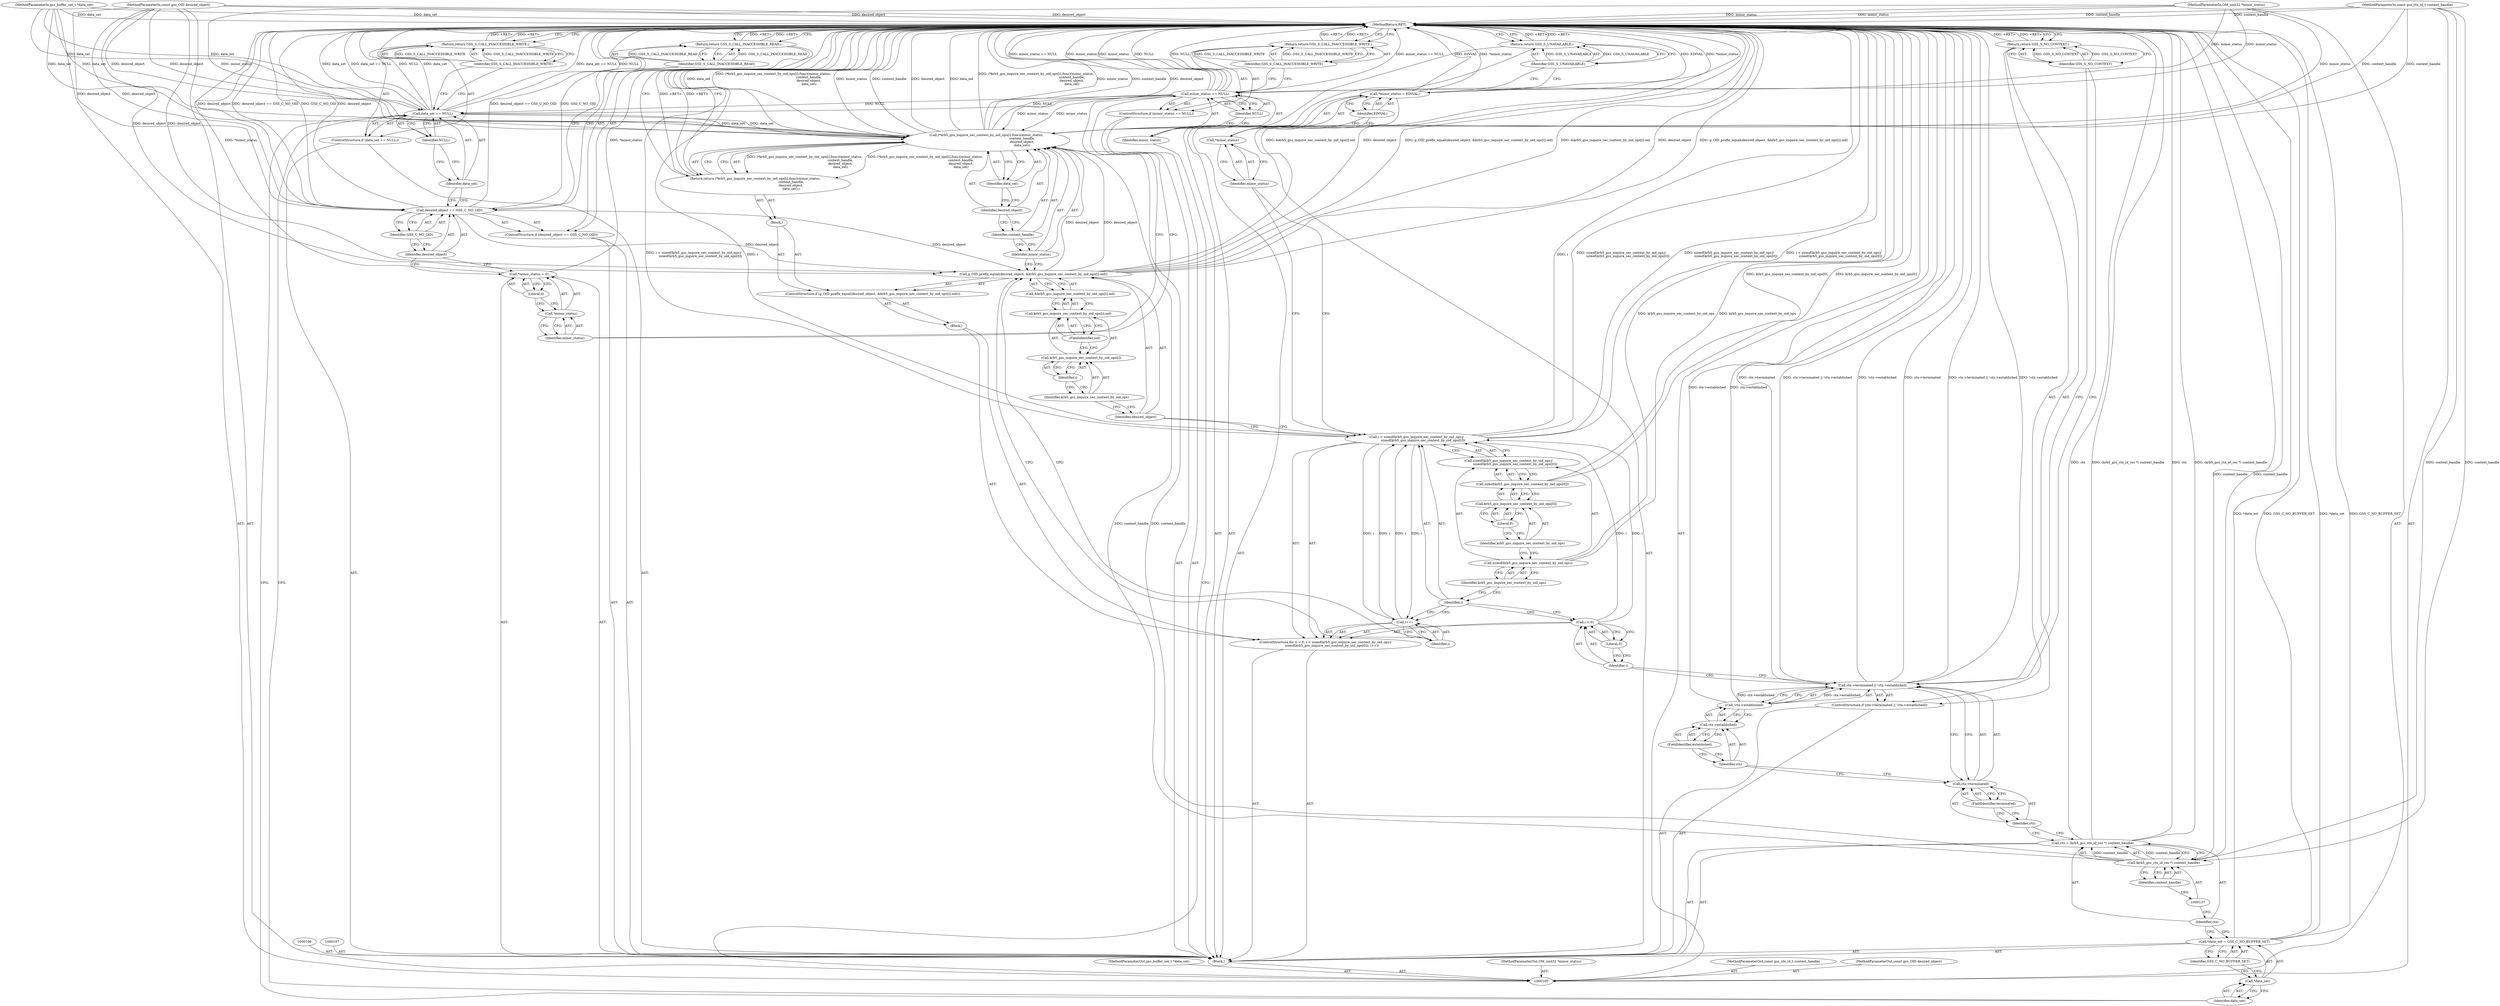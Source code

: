digraph "0_krb5_82dc33da50338ac84c7b4102dc6513d897d0506a_1" {
"1000188" [label="(MethodReturn,RET)"];
"1000101" [label="(MethodParameterIn,OM_uint32 *minor_status)"];
"1000276" [label="(MethodParameterOut,OM_uint32 *minor_status)"];
"1000113" [label="(Identifier,GSS_S_CALL_INACCESSIBLE_WRITE)"];
"1000112" [label="(Return,return GSS_S_CALL_INACCESSIBLE_WRITE;)"];
"1000117" [label="(Literal,0)"];
"1000114" [label="(Call,*minor_status = 0)"];
"1000115" [label="(Call,*minor_status)"];
"1000116" [label="(Identifier,minor_status)"];
"1000121" [label="(Identifier,GSS_C_NO_OID)"];
"1000118" [label="(ControlStructure,if (desired_object == GSS_C_NO_OID))"];
"1000119" [label="(Call,desired_object == GSS_C_NO_OID)"];
"1000120" [label="(Identifier,desired_object)"];
"1000123" [label="(Identifier,GSS_S_CALL_INACCESSIBLE_READ)"];
"1000122" [label="(Return,return GSS_S_CALL_INACCESSIBLE_READ;)"];
"1000127" [label="(Identifier,NULL)"];
"1000124" [label="(ControlStructure,if (data_set == NULL))"];
"1000125" [label="(Call,data_set == NULL)"];
"1000126" [label="(Identifier,data_set)"];
"1000129" [label="(Identifier,GSS_S_CALL_INACCESSIBLE_WRITE)"];
"1000128" [label="(Return,return GSS_S_CALL_INACCESSIBLE_WRITE;)"];
"1000102" [label="(MethodParameterIn,const gss_ctx_id_t context_handle)"];
"1000277" [label="(MethodParameterOut,const gss_ctx_id_t context_handle)"];
"1000133" [label="(Identifier,GSS_C_NO_BUFFER_SET)"];
"1000130" [label="(Call,*data_set = GSS_C_NO_BUFFER_SET)"];
"1000131" [label="(Call,*data_set)"];
"1000132" [label="(Identifier,data_set)"];
"1000136" [label="(Call,(krb5_gss_ctx_id_rec *) context_handle)"];
"1000138" [label="(Identifier,context_handle)"];
"1000134" [label="(Call,ctx = (krb5_gss_ctx_id_rec *) context_handle)"];
"1000135" [label="(Identifier,ctx)"];
"1000143" [label="(FieldIdentifier,terminated)"];
"1000144" [label="(Call,!ctx->established)"];
"1000145" [label="(Call,ctx->established)"];
"1000146" [label="(Identifier,ctx)"];
"1000147" [label="(FieldIdentifier,established)"];
"1000139" [label="(ControlStructure,if (ctx->terminated || !ctx->established))"];
"1000140" [label="(Call,ctx->terminated || !ctx->established)"];
"1000141" [label="(Call,ctx->terminated)"];
"1000142" [label="(Identifier,ctx)"];
"1000149" [label="(Identifier,GSS_S_NO_CONTEXT)"];
"1000148" [label="(Return,return GSS_S_NO_CONTEXT;)"];
"1000151" [label="(Call,i = 0)"];
"1000152" [label="(Identifier,i)"];
"1000153" [label="(Literal,0)"];
"1000154" [label="(Call,i < sizeof(krb5_gss_inquire_sec_context_by_oid_ops)/\n             sizeof(krb5_gss_inquire_sec_context_by_oid_ops[0]))"];
"1000155" [label="(Identifier,i)"];
"1000156" [label="(Call,sizeof(krb5_gss_inquire_sec_context_by_oid_ops)/\n             sizeof(krb5_gss_inquire_sec_context_by_oid_ops[0]))"];
"1000157" [label="(Call,sizeof(krb5_gss_inquire_sec_context_by_oid_ops))"];
"1000158" [label="(Identifier,krb5_gss_inquire_sec_context_by_oid_ops)"];
"1000150" [label="(ControlStructure,for (i = 0; i < sizeof(krb5_gss_inquire_sec_context_by_oid_ops)/\n             sizeof(krb5_gss_inquire_sec_context_by_oid_ops[0]); i++))"];
"1000159" [label="(Call,sizeof(krb5_gss_inquire_sec_context_by_oid_ops[0]))"];
"1000160" [label="(Call,krb5_gss_inquire_sec_context_by_oid_ops[0])"];
"1000161" [label="(Identifier,krb5_gss_inquire_sec_context_by_oid_ops)"];
"1000162" [label="(Literal,0)"];
"1000163" [label="(Call,i++)"];
"1000164" [label="(Identifier,i)"];
"1000165" [label="(Block,)"];
"1000167" [label="(Call,g_OID_prefix_equal(desired_object, &krb5_gss_inquire_sec_context_by_oid_ops[i].oid))"];
"1000168" [label="(Identifier,desired_object)"];
"1000169" [label="(Call,&krb5_gss_inquire_sec_context_by_oid_ops[i].oid)"];
"1000170" [label="(Call,krb5_gss_inquire_sec_context_by_oid_ops[i].oid)"];
"1000171" [label="(Call,krb5_gss_inquire_sec_context_by_oid_ops[i])"];
"1000172" [label="(Identifier,krb5_gss_inquire_sec_context_by_oid_ops)"];
"1000166" [label="(ControlStructure,if (g_OID_prefix_equal(desired_object, &krb5_gss_inquire_sec_context_by_oid_ops[i].oid)))"];
"1000173" [label="(Identifier,i)"];
"1000174" [label="(FieldIdentifier,oid)"];
"1000175" [label="(Block,)"];
"1000103" [label="(MethodParameterIn,const gss_OID desired_object)"];
"1000278" [label="(MethodParameterOut,const gss_OID desired_object)"];
"1000176" [label="(Return,return (*krb5_gss_inquire_sec_context_by_oid_ops[i].func)(minor_status,\n                                                                      context_handle,\n                                                                      desired_object,\n                                                                      data_set);)"];
"1000177" [label="(Call,(*krb5_gss_inquire_sec_context_by_oid_ops[i].func)(minor_status,\n                                                                      context_handle,\n                                                                      desired_object,\n                                                                      data_set))"];
"1000178" [label="(Identifier,minor_status)"];
"1000179" [label="(Identifier,context_handle)"];
"1000180" [label="(Identifier,desired_object)"];
"1000181" [label="(Identifier,data_set)"];
"1000185" [label="(Identifier,EINVAL)"];
"1000182" [label="(Call,*minor_status = EINVAL)"];
"1000183" [label="(Call,*minor_status)"];
"1000184" [label="(Identifier,minor_status)"];
"1000187" [label="(Identifier,GSS_S_UNAVAILABLE)"];
"1000186" [label="(Return,return GSS_S_UNAVAILABLE;)"];
"1000104" [label="(MethodParameterIn,gss_buffer_set_t *data_set)"];
"1000279" [label="(MethodParameterOut,gss_buffer_set_t *data_set)"];
"1000105" [label="(Block,)"];
"1000111" [label="(Identifier,NULL)"];
"1000108" [label="(ControlStructure,if (minor_status == NULL))"];
"1000109" [label="(Call,minor_status == NULL)"];
"1000110" [label="(Identifier,minor_status)"];
"1000188" -> "1000100"  [label="AST: "];
"1000188" -> "1000112"  [label="CFG: "];
"1000188" -> "1000122"  [label="CFG: "];
"1000188" -> "1000128"  [label="CFG: "];
"1000188" -> "1000148"  [label="CFG: "];
"1000188" -> "1000176"  [label="CFG: "];
"1000188" -> "1000186"  [label="CFG: "];
"1000125" -> "1000188"  [label="DDG: data_set == NULL"];
"1000125" -> "1000188"  [label="DDG: NULL"];
"1000125" -> "1000188"  [label="DDG: data_set"];
"1000182" -> "1000188"  [label="DDG: EINVAL"];
"1000182" -> "1000188"  [label="DDG: *minor_status"];
"1000167" -> "1000188"  [label="DDG: &krb5_gss_inquire_sec_context_by_oid_ops[i].oid"];
"1000167" -> "1000188"  [label="DDG: desired_object"];
"1000167" -> "1000188"  [label="DDG: g_OID_prefix_equal(desired_object, &krb5_gss_inquire_sec_context_by_oid_ops[i].oid)"];
"1000140" -> "1000188"  [label="DDG: ctx->terminated"];
"1000140" -> "1000188"  [label="DDG: ctx->terminated || !ctx->established"];
"1000140" -> "1000188"  [label="DDG: !ctx->established"];
"1000177" -> "1000188"  [label="DDG: data_set"];
"1000177" -> "1000188"  [label="DDG: (*krb5_gss_inquire_sec_context_by_oid_ops[i].func)(minor_status,\n                                                                      context_handle,\n                                                                      desired_object,\n                                                                      data_set)"];
"1000177" -> "1000188"  [label="DDG: minor_status"];
"1000177" -> "1000188"  [label="DDG: context_handle"];
"1000177" -> "1000188"  [label="DDG: desired_object"];
"1000154" -> "1000188"  [label="DDG: i < sizeof(krb5_gss_inquire_sec_context_by_oid_ops)/\n             sizeof(krb5_gss_inquire_sec_context_by_oid_ops[0])"];
"1000154" -> "1000188"  [label="DDG: i"];
"1000154" -> "1000188"  [label="DDG: sizeof(krb5_gss_inquire_sec_context_by_oid_ops)/\n             sizeof(krb5_gss_inquire_sec_context_by_oid_ops[0])"];
"1000119" -> "1000188"  [label="DDG: desired_object == GSS_C_NO_OID"];
"1000119" -> "1000188"  [label="DDG: GSS_C_NO_OID"];
"1000119" -> "1000188"  [label="DDG: desired_object"];
"1000109" -> "1000188"  [label="DDG: minor_status == NULL"];
"1000109" -> "1000188"  [label="DDG: minor_status"];
"1000109" -> "1000188"  [label="DDG: NULL"];
"1000130" -> "1000188"  [label="DDG: *data_set"];
"1000130" -> "1000188"  [label="DDG: GSS_C_NO_BUFFER_SET"];
"1000104" -> "1000188"  [label="DDG: data_set"];
"1000159" -> "1000188"  [label="DDG: krb5_gss_inquire_sec_context_by_oid_ops[0]"];
"1000157" -> "1000188"  [label="DDG: krb5_gss_inquire_sec_context_by_oid_ops"];
"1000103" -> "1000188"  [label="DDG: desired_object"];
"1000114" -> "1000188"  [label="DDG: *minor_status"];
"1000102" -> "1000188"  [label="DDG: context_handle"];
"1000134" -> "1000188"  [label="DDG: ctx"];
"1000134" -> "1000188"  [label="DDG: (krb5_gss_ctx_id_rec *) context_handle"];
"1000101" -> "1000188"  [label="DDG: minor_status"];
"1000144" -> "1000188"  [label="DDG: ctx->established"];
"1000136" -> "1000188"  [label="DDG: context_handle"];
"1000122" -> "1000188"  [label="DDG: <RET>"];
"1000148" -> "1000188"  [label="DDG: <RET>"];
"1000186" -> "1000188"  [label="DDG: <RET>"];
"1000112" -> "1000188"  [label="DDG: <RET>"];
"1000128" -> "1000188"  [label="DDG: <RET>"];
"1000176" -> "1000188"  [label="DDG: <RET>"];
"1000101" -> "1000100"  [label="AST: "];
"1000101" -> "1000188"  [label="DDG: minor_status"];
"1000101" -> "1000109"  [label="DDG: minor_status"];
"1000101" -> "1000177"  [label="DDG: minor_status"];
"1000276" -> "1000100"  [label="AST: "];
"1000113" -> "1000112"  [label="AST: "];
"1000113" -> "1000109"  [label="CFG: "];
"1000112" -> "1000113"  [label="CFG: "];
"1000113" -> "1000112"  [label="DDG: GSS_S_CALL_INACCESSIBLE_WRITE"];
"1000112" -> "1000108"  [label="AST: "];
"1000112" -> "1000113"  [label="CFG: "];
"1000113" -> "1000112"  [label="AST: "];
"1000188" -> "1000112"  [label="CFG: "];
"1000112" -> "1000188"  [label="DDG: <RET>"];
"1000113" -> "1000112"  [label="DDG: GSS_S_CALL_INACCESSIBLE_WRITE"];
"1000117" -> "1000114"  [label="AST: "];
"1000117" -> "1000115"  [label="CFG: "];
"1000114" -> "1000117"  [label="CFG: "];
"1000114" -> "1000105"  [label="AST: "];
"1000114" -> "1000117"  [label="CFG: "];
"1000115" -> "1000114"  [label="AST: "];
"1000117" -> "1000114"  [label="AST: "];
"1000120" -> "1000114"  [label="CFG: "];
"1000114" -> "1000188"  [label="DDG: *minor_status"];
"1000115" -> "1000114"  [label="AST: "];
"1000115" -> "1000116"  [label="CFG: "];
"1000116" -> "1000115"  [label="AST: "];
"1000117" -> "1000115"  [label="CFG: "];
"1000116" -> "1000115"  [label="AST: "];
"1000116" -> "1000109"  [label="CFG: "];
"1000115" -> "1000116"  [label="CFG: "];
"1000121" -> "1000119"  [label="AST: "];
"1000121" -> "1000120"  [label="CFG: "];
"1000119" -> "1000121"  [label="CFG: "];
"1000118" -> "1000105"  [label="AST: "];
"1000119" -> "1000118"  [label="AST: "];
"1000122" -> "1000118"  [label="AST: "];
"1000119" -> "1000118"  [label="AST: "];
"1000119" -> "1000121"  [label="CFG: "];
"1000120" -> "1000119"  [label="AST: "];
"1000121" -> "1000119"  [label="AST: "];
"1000123" -> "1000119"  [label="CFG: "];
"1000126" -> "1000119"  [label="CFG: "];
"1000119" -> "1000188"  [label="DDG: desired_object == GSS_C_NO_OID"];
"1000119" -> "1000188"  [label="DDG: GSS_C_NO_OID"];
"1000119" -> "1000188"  [label="DDG: desired_object"];
"1000103" -> "1000119"  [label="DDG: desired_object"];
"1000119" -> "1000167"  [label="DDG: desired_object"];
"1000120" -> "1000119"  [label="AST: "];
"1000120" -> "1000114"  [label="CFG: "];
"1000121" -> "1000120"  [label="CFG: "];
"1000123" -> "1000122"  [label="AST: "];
"1000123" -> "1000119"  [label="CFG: "];
"1000122" -> "1000123"  [label="CFG: "];
"1000123" -> "1000122"  [label="DDG: GSS_S_CALL_INACCESSIBLE_READ"];
"1000122" -> "1000118"  [label="AST: "];
"1000122" -> "1000123"  [label="CFG: "];
"1000123" -> "1000122"  [label="AST: "];
"1000188" -> "1000122"  [label="CFG: "];
"1000122" -> "1000188"  [label="DDG: <RET>"];
"1000123" -> "1000122"  [label="DDG: GSS_S_CALL_INACCESSIBLE_READ"];
"1000127" -> "1000125"  [label="AST: "];
"1000127" -> "1000126"  [label="CFG: "];
"1000125" -> "1000127"  [label="CFG: "];
"1000124" -> "1000105"  [label="AST: "];
"1000125" -> "1000124"  [label="AST: "];
"1000128" -> "1000124"  [label="AST: "];
"1000125" -> "1000124"  [label="AST: "];
"1000125" -> "1000127"  [label="CFG: "];
"1000126" -> "1000125"  [label="AST: "];
"1000127" -> "1000125"  [label="AST: "];
"1000129" -> "1000125"  [label="CFG: "];
"1000132" -> "1000125"  [label="CFG: "];
"1000125" -> "1000188"  [label="DDG: data_set == NULL"];
"1000125" -> "1000188"  [label="DDG: NULL"];
"1000125" -> "1000188"  [label="DDG: data_set"];
"1000104" -> "1000125"  [label="DDG: data_set"];
"1000109" -> "1000125"  [label="DDG: NULL"];
"1000125" -> "1000177"  [label="DDG: data_set"];
"1000126" -> "1000125"  [label="AST: "];
"1000126" -> "1000119"  [label="CFG: "];
"1000127" -> "1000126"  [label="CFG: "];
"1000129" -> "1000128"  [label="AST: "];
"1000129" -> "1000125"  [label="CFG: "];
"1000128" -> "1000129"  [label="CFG: "];
"1000129" -> "1000128"  [label="DDG: GSS_S_CALL_INACCESSIBLE_WRITE"];
"1000128" -> "1000124"  [label="AST: "];
"1000128" -> "1000129"  [label="CFG: "];
"1000129" -> "1000128"  [label="AST: "];
"1000188" -> "1000128"  [label="CFG: "];
"1000128" -> "1000188"  [label="DDG: <RET>"];
"1000129" -> "1000128"  [label="DDG: GSS_S_CALL_INACCESSIBLE_WRITE"];
"1000102" -> "1000100"  [label="AST: "];
"1000102" -> "1000188"  [label="DDG: context_handle"];
"1000102" -> "1000136"  [label="DDG: context_handle"];
"1000102" -> "1000177"  [label="DDG: context_handle"];
"1000277" -> "1000100"  [label="AST: "];
"1000133" -> "1000130"  [label="AST: "];
"1000133" -> "1000131"  [label="CFG: "];
"1000130" -> "1000133"  [label="CFG: "];
"1000130" -> "1000105"  [label="AST: "];
"1000130" -> "1000133"  [label="CFG: "];
"1000131" -> "1000130"  [label="AST: "];
"1000133" -> "1000130"  [label="AST: "];
"1000135" -> "1000130"  [label="CFG: "];
"1000130" -> "1000188"  [label="DDG: *data_set"];
"1000130" -> "1000188"  [label="DDG: GSS_C_NO_BUFFER_SET"];
"1000131" -> "1000130"  [label="AST: "];
"1000131" -> "1000132"  [label="CFG: "];
"1000132" -> "1000131"  [label="AST: "];
"1000133" -> "1000131"  [label="CFG: "];
"1000132" -> "1000131"  [label="AST: "];
"1000132" -> "1000125"  [label="CFG: "];
"1000131" -> "1000132"  [label="CFG: "];
"1000136" -> "1000134"  [label="AST: "];
"1000136" -> "1000138"  [label="CFG: "];
"1000137" -> "1000136"  [label="AST: "];
"1000138" -> "1000136"  [label="AST: "];
"1000134" -> "1000136"  [label="CFG: "];
"1000136" -> "1000188"  [label="DDG: context_handle"];
"1000136" -> "1000134"  [label="DDG: context_handle"];
"1000102" -> "1000136"  [label="DDG: context_handle"];
"1000136" -> "1000177"  [label="DDG: context_handle"];
"1000138" -> "1000136"  [label="AST: "];
"1000138" -> "1000137"  [label="CFG: "];
"1000136" -> "1000138"  [label="CFG: "];
"1000134" -> "1000105"  [label="AST: "];
"1000134" -> "1000136"  [label="CFG: "];
"1000135" -> "1000134"  [label="AST: "];
"1000136" -> "1000134"  [label="AST: "];
"1000142" -> "1000134"  [label="CFG: "];
"1000134" -> "1000188"  [label="DDG: ctx"];
"1000134" -> "1000188"  [label="DDG: (krb5_gss_ctx_id_rec *) context_handle"];
"1000136" -> "1000134"  [label="DDG: context_handle"];
"1000135" -> "1000134"  [label="AST: "];
"1000135" -> "1000130"  [label="CFG: "];
"1000137" -> "1000135"  [label="CFG: "];
"1000143" -> "1000141"  [label="AST: "];
"1000143" -> "1000142"  [label="CFG: "];
"1000141" -> "1000143"  [label="CFG: "];
"1000144" -> "1000140"  [label="AST: "];
"1000144" -> "1000145"  [label="CFG: "];
"1000145" -> "1000144"  [label="AST: "];
"1000140" -> "1000144"  [label="CFG: "];
"1000144" -> "1000188"  [label="DDG: ctx->established"];
"1000144" -> "1000140"  [label="DDG: ctx->established"];
"1000145" -> "1000144"  [label="AST: "];
"1000145" -> "1000147"  [label="CFG: "];
"1000146" -> "1000145"  [label="AST: "];
"1000147" -> "1000145"  [label="AST: "];
"1000144" -> "1000145"  [label="CFG: "];
"1000146" -> "1000145"  [label="AST: "];
"1000146" -> "1000141"  [label="CFG: "];
"1000147" -> "1000146"  [label="CFG: "];
"1000147" -> "1000145"  [label="AST: "];
"1000147" -> "1000146"  [label="CFG: "];
"1000145" -> "1000147"  [label="CFG: "];
"1000139" -> "1000105"  [label="AST: "];
"1000140" -> "1000139"  [label="AST: "];
"1000148" -> "1000139"  [label="AST: "];
"1000140" -> "1000139"  [label="AST: "];
"1000140" -> "1000141"  [label="CFG: "];
"1000140" -> "1000144"  [label="CFG: "];
"1000141" -> "1000140"  [label="AST: "];
"1000144" -> "1000140"  [label="AST: "];
"1000149" -> "1000140"  [label="CFG: "];
"1000152" -> "1000140"  [label="CFG: "];
"1000140" -> "1000188"  [label="DDG: ctx->terminated"];
"1000140" -> "1000188"  [label="DDG: ctx->terminated || !ctx->established"];
"1000140" -> "1000188"  [label="DDG: !ctx->established"];
"1000144" -> "1000140"  [label="DDG: ctx->established"];
"1000141" -> "1000140"  [label="AST: "];
"1000141" -> "1000143"  [label="CFG: "];
"1000142" -> "1000141"  [label="AST: "];
"1000143" -> "1000141"  [label="AST: "];
"1000146" -> "1000141"  [label="CFG: "];
"1000140" -> "1000141"  [label="CFG: "];
"1000142" -> "1000141"  [label="AST: "];
"1000142" -> "1000134"  [label="CFG: "];
"1000143" -> "1000142"  [label="CFG: "];
"1000149" -> "1000148"  [label="AST: "];
"1000149" -> "1000140"  [label="CFG: "];
"1000148" -> "1000149"  [label="CFG: "];
"1000149" -> "1000148"  [label="DDG: GSS_S_NO_CONTEXT"];
"1000148" -> "1000139"  [label="AST: "];
"1000148" -> "1000149"  [label="CFG: "];
"1000149" -> "1000148"  [label="AST: "];
"1000188" -> "1000148"  [label="CFG: "];
"1000148" -> "1000188"  [label="DDG: <RET>"];
"1000149" -> "1000148"  [label="DDG: GSS_S_NO_CONTEXT"];
"1000151" -> "1000150"  [label="AST: "];
"1000151" -> "1000153"  [label="CFG: "];
"1000152" -> "1000151"  [label="AST: "];
"1000153" -> "1000151"  [label="AST: "];
"1000155" -> "1000151"  [label="CFG: "];
"1000151" -> "1000154"  [label="DDG: i"];
"1000152" -> "1000151"  [label="AST: "];
"1000152" -> "1000140"  [label="CFG: "];
"1000153" -> "1000152"  [label="CFG: "];
"1000153" -> "1000151"  [label="AST: "];
"1000153" -> "1000152"  [label="CFG: "];
"1000151" -> "1000153"  [label="CFG: "];
"1000154" -> "1000150"  [label="AST: "];
"1000154" -> "1000156"  [label="CFG: "];
"1000155" -> "1000154"  [label="AST: "];
"1000156" -> "1000154"  [label="AST: "];
"1000168" -> "1000154"  [label="CFG: "];
"1000184" -> "1000154"  [label="CFG: "];
"1000154" -> "1000188"  [label="DDG: i < sizeof(krb5_gss_inquire_sec_context_by_oid_ops)/\n             sizeof(krb5_gss_inquire_sec_context_by_oid_ops[0])"];
"1000154" -> "1000188"  [label="DDG: i"];
"1000154" -> "1000188"  [label="DDG: sizeof(krb5_gss_inquire_sec_context_by_oid_ops)/\n             sizeof(krb5_gss_inquire_sec_context_by_oid_ops[0])"];
"1000163" -> "1000154"  [label="DDG: i"];
"1000151" -> "1000154"  [label="DDG: i"];
"1000154" -> "1000163"  [label="DDG: i"];
"1000155" -> "1000154"  [label="AST: "];
"1000155" -> "1000151"  [label="CFG: "];
"1000155" -> "1000163"  [label="CFG: "];
"1000158" -> "1000155"  [label="CFG: "];
"1000156" -> "1000154"  [label="AST: "];
"1000156" -> "1000159"  [label="CFG: "];
"1000157" -> "1000156"  [label="AST: "];
"1000159" -> "1000156"  [label="AST: "];
"1000154" -> "1000156"  [label="CFG: "];
"1000157" -> "1000156"  [label="AST: "];
"1000157" -> "1000158"  [label="CFG: "];
"1000158" -> "1000157"  [label="AST: "];
"1000161" -> "1000157"  [label="CFG: "];
"1000157" -> "1000188"  [label="DDG: krb5_gss_inquire_sec_context_by_oid_ops"];
"1000158" -> "1000157"  [label="AST: "];
"1000158" -> "1000155"  [label="CFG: "];
"1000157" -> "1000158"  [label="CFG: "];
"1000150" -> "1000105"  [label="AST: "];
"1000151" -> "1000150"  [label="AST: "];
"1000154" -> "1000150"  [label="AST: "];
"1000163" -> "1000150"  [label="AST: "];
"1000165" -> "1000150"  [label="AST: "];
"1000159" -> "1000156"  [label="AST: "];
"1000159" -> "1000160"  [label="CFG: "];
"1000160" -> "1000159"  [label="AST: "];
"1000156" -> "1000159"  [label="CFG: "];
"1000159" -> "1000188"  [label="DDG: krb5_gss_inquire_sec_context_by_oid_ops[0]"];
"1000160" -> "1000159"  [label="AST: "];
"1000160" -> "1000162"  [label="CFG: "];
"1000161" -> "1000160"  [label="AST: "];
"1000162" -> "1000160"  [label="AST: "];
"1000159" -> "1000160"  [label="CFG: "];
"1000161" -> "1000160"  [label="AST: "];
"1000161" -> "1000157"  [label="CFG: "];
"1000162" -> "1000161"  [label="CFG: "];
"1000162" -> "1000160"  [label="AST: "];
"1000162" -> "1000161"  [label="CFG: "];
"1000160" -> "1000162"  [label="CFG: "];
"1000163" -> "1000150"  [label="AST: "];
"1000163" -> "1000164"  [label="CFG: "];
"1000164" -> "1000163"  [label="AST: "];
"1000155" -> "1000163"  [label="CFG: "];
"1000163" -> "1000154"  [label="DDG: i"];
"1000154" -> "1000163"  [label="DDG: i"];
"1000164" -> "1000163"  [label="AST: "];
"1000164" -> "1000167"  [label="CFG: "];
"1000163" -> "1000164"  [label="CFG: "];
"1000165" -> "1000150"  [label="AST: "];
"1000166" -> "1000165"  [label="AST: "];
"1000167" -> "1000166"  [label="AST: "];
"1000167" -> "1000169"  [label="CFG: "];
"1000168" -> "1000167"  [label="AST: "];
"1000169" -> "1000167"  [label="AST: "];
"1000178" -> "1000167"  [label="CFG: "];
"1000164" -> "1000167"  [label="CFG: "];
"1000167" -> "1000188"  [label="DDG: &krb5_gss_inquire_sec_context_by_oid_ops[i].oid"];
"1000167" -> "1000188"  [label="DDG: desired_object"];
"1000167" -> "1000188"  [label="DDG: g_OID_prefix_equal(desired_object, &krb5_gss_inquire_sec_context_by_oid_ops[i].oid)"];
"1000119" -> "1000167"  [label="DDG: desired_object"];
"1000103" -> "1000167"  [label="DDG: desired_object"];
"1000167" -> "1000177"  [label="DDG: desired_object"];
"1000168" -> "1000167"  [label="AST: "];
"1000168" -> "1000154"  [label="CFG: "];
"1000172" -> "1000168"  [label="CFG: "];
"1000169" -> "1000167"  [label="AST: "];
"1000169" -> "1000170"  [label="CFG: "];
"1000170" -> "1000169"  [label="AST: "];
"1000167" -> "1000169"  [label="CFG: "];
"1000170" -> "1000169"  [label="AST: "];
"1000170" -> "1000174"  [label="CFG: "];
"1000171" -> "1000170"  [label="AST: "];
"1000174" -> "1000170"  [label="AST: "];
"1000169" -> "1000170"  [label="CFG: "];
"1000171" -> "1000170"  [label="AST: "];
"1000171" -> "1000173"  [label="CFG: "];
"1000172" -> "1000171"  [label="AST: "];
"1000173" -> "1000171"  [label="AST: "];
"1000174" -> "1000171"  [label="CFG: "];
"1000172" -> "1000171"  [label="AST: "];
"1000172" -> "1000168"  [label="CFG: "];
"1000173" -> "1000172"  [label="CFG: "];
"1000166" -> "1000165"  [label="AST: "];
"1000167" -> "1000166"  [label="AST: "];
"1000175" -> "1000166"  [label="AST: "];
"1000173" -> "1000171"  [label="AST: "];
"1000173" -> "1000172"  [label="CFG: "];
"1000171" -> "1000173"  [label="CFG: "];
"1000174" -> "1000170"  [label="AST: "];
"1000174" -> "1000171"  [label="CFG: "];
"1000170" -> "1000174"  [label="CFG: "];
"1000175" -> "1000166"  [label="AST: "];
"1000176" -> "1000175"  [label="AST: "];
"1000103" -> "1000100"  [label="AST: "];
"1000103" -> "1000188"  [label="DDG: desired_object"];
"1000103" -> "1000119"  [label="DDG: desired_object"];
"1000103" -> "1000167"  [label="DDG: desired_object"];
"1000103" -> "1000177"  [label="DDG: desired_object"];
"1000278" -> "1000100"  [label="AST: "];
"1000176" -> "1000175"  [label="AST: "];
"1000176" -> "1000177"  [label="CFG: "];
"1000177" -> "1000176"  [label="AST: "];
"1000188" -> "1000176"  [label="CFG: "];
"1000176" -> "1000188"  [label="DDG: <RET>"];
"1000177" -> "1000176"  [label="DDG: (*krb5_gss_inquire_sec_context_by_oid_ops[i].func)(minor_status,\n                                                                      context_handle,\n                                                                      desired_object,\n                                                                      data_set)"];
"1000177" -> "1000176"  [label="AST: "];
"1000177" -> "1000181"  [label="CFG: "];
"1000178" -> "1000177"  [label="AST: "];
"1000179" -> "1000177"  [label="AST: "];
"1000180" -> "1000177"  [label="AST: "];
"1000181" -> "1000177"  [label="AST: "];
"1000176" -> "1000177"  [label="CFG: "];
"1000177" -> "1000188"  [label="DDG: data_set"];
"1000177" -> "1000188"  [label="DDG: (*krb5_gss_inquire_sec_context_by_oid_ops[i].func)(minor_status,\n                                                                      context_handle,\n                                                                      desired_object,\n                                                                      data_set)"];
"1000177" -> "1000188"  [label="DDG: minor_status"];
"1000177" -> "1000188"  [label="DDG: context_handle"];
"1000177" -> "1000188"  [label="DDG: desired_object"];
"1000177" -> "1000176"  [label="DDG: (*krb5_gss_inquire_sec_context_by_oid_ops[i].func)(minor_status,\n                                                                      context_handle,\n                                                                      desired_object,\n                                                                      data_set)"];
"1000109" -> "1000177"  [label="DDG: minor_status"];
"1000101" -> "1000177"  [label="DDG: minor_status"];
"1000136" -> "1000177"  [label="DDG: context_handle"];
"1000102" -> "1000177"  [label="DDG: context_handle"];
"1000167" -> "1000177"  [label="DDG: desired_object"];
"1000103" -> "1000177"  [label="DDG: desired_object"];
"1000125" -> "1000177"  [label="DDG: data_set"];
"1000104" -> "1000177"  [label="DDG: data_set"];
"1000178" -> "1000177"  [label="AST: "];
"1000178" -> "1000167"  [label="CFG: "];
"1000179" -> "1000178"  [label="CFG: "];
"1000179" -> "1000177"  [label="AST: "];
"1000179" -> "1000178"  [label="CFG: "];
"1000180" -> "1000179"  [label="CFG: "];
"1000180" -> "1000177"  [label="AST: "];
"1000180" -> "1000179"  [label="CFG: "];
"1000181" -> "1000180"  [label="CFG: "];
"1000181" -> "1000177"  [label="AST: "];
"1000181" -> "1000180"  [label="CFG: "];
"1000177" -> "1000181"  [label="CFG: "];
"1000185" -> "1000182"  [label="AST: "];
"1000185" -> "1000183"  [label="CFG: "];
"1000182" -> "1000185"  [label="CFG: "];
"1000182" -> "1000105"  [label="AST: "];
"1000182" -> "1000185"  [label="CFG: "];
"1000183" -> "1000182"  [label="AST: "];
"1000185" -> "1000182"  [label="AST: "];
"1000187" -> "1000182"  [label="CFG: "];
"1000182" -> "1000188"  [label="DDG: EINVAL"];
"1000182" -> "1000188"  [label="DDG: *minor_status"];
"1000183" -> "1000182"  [label="AST: "];
"1000183" -> "1000184"  [label="CFG: "];
"1000184" -> "1000183"  [label="AST: "];
"1000185" -> "1000183"  [label="CFG: "];
"1000184" -> "1000183"  [label="AST: "];
"1000184" -> "1000154"  [label="CFG: "];
"1000183" -> "1000184"  [label="CFG: "];
"1000187" -> "1000186"  [label="AST: "];
"1000187" -> "1000182"  [label="CFG: "];
"1000186" -> "1000187"  [label="CFG: "];
"1000187" -> "1000186"  [label="DDG: GSS_S_UNAVAILABLE"];
"1000186" -> "1000105"  [label="AST: "];
"1000186" -> "1000187"  [label="CFG: "];
"1000187" -> "1000186"  [label="AST: "];
"1000188" -> "1000186"  [label="CFG: "];
"1000186" -> "1000188"  [label="DDG: <RET>"];
"1000187" -> "1000186"  [label="DDG: GSS_S_UNAVAILABLE"];
"1000104" -> "1000100"  [label="AST: "];
"1000104" -> "1000188"  [label="DDG: data_set"];
"1000104" -> "1000125"  [label="DDG: data_set"];
"1000104" -> "1000177"  [label="DDG: data_set"];
"1000279" -> "1000100"  [label="AST: "];
"1000105" -> "1000100"  [label="AST: "];
"1000106" -> "1000105"  [label="AST: "];
"1000107" -> "1000105"  [label="AST: "];
"1000108" -> "1000105"  [label="AST: "];
"1000114" -> "1000105"  [label="AST: "];
"1000118" -> "1000105"  [label="AST: "];
"1000124" -> "1000105"  [label="AST: "];
"1000130" -> "1000105"  [label="AST: "];
"1000134" -> "1000105"  [label="AST: "];
"1000139" -> "1000105"  [label="AST: "];
"1000150" -> "1000105"  [label="AST: "];
"1000182" -> "1000105"  [label="AST: "];
"1000186" -> "1000105"  [label="AST: "];
"1000111" -> "1000109"  [label="AST: "];
"1000111" -> "1000110"  [label="CFG: "];
"1000109" -> "1000111"  [label="CFG: "];
"1000108" -> "1000105"  [label="AST: "];
"1000109" -> "1000108"  [label="AST: "];
"1000112" -> "1000108"  [label="AST: "];
"1000109" -> "1000108"  [label="AST: "];
"1000109" -> "1000111"  [label="CFG: "];
"1000110" -> "1000109"  [label="AST: "];
"1000111" -> "1000109"  [label="AST: "];
"1000113" -> "1000109"  [label="CFG: "];
"1000116" -> "1000109"  [label="CFG: "];
"1000109" -> "1000188"  [label="DDG: minor_status == NULL"];
"1000109" -> "1000188"  [label="DDG: minor_status"];
"1000109" -> "1000188"  [label="DDG: NULL"];
"1000101" -> "1000109"  [label="DDG: minor_status"];
"1000109" -> "1000125"  [label="DDG: NULL"];
"1000109" -> "1000177"  [label="DDG: minor_status"];
"1000110" -> "1000109"  [label="AST: "];
"1000110" -> "1000100"  [label="CFG: "];
"1000111" -> "1000110"  [label="CFG: "];
}
